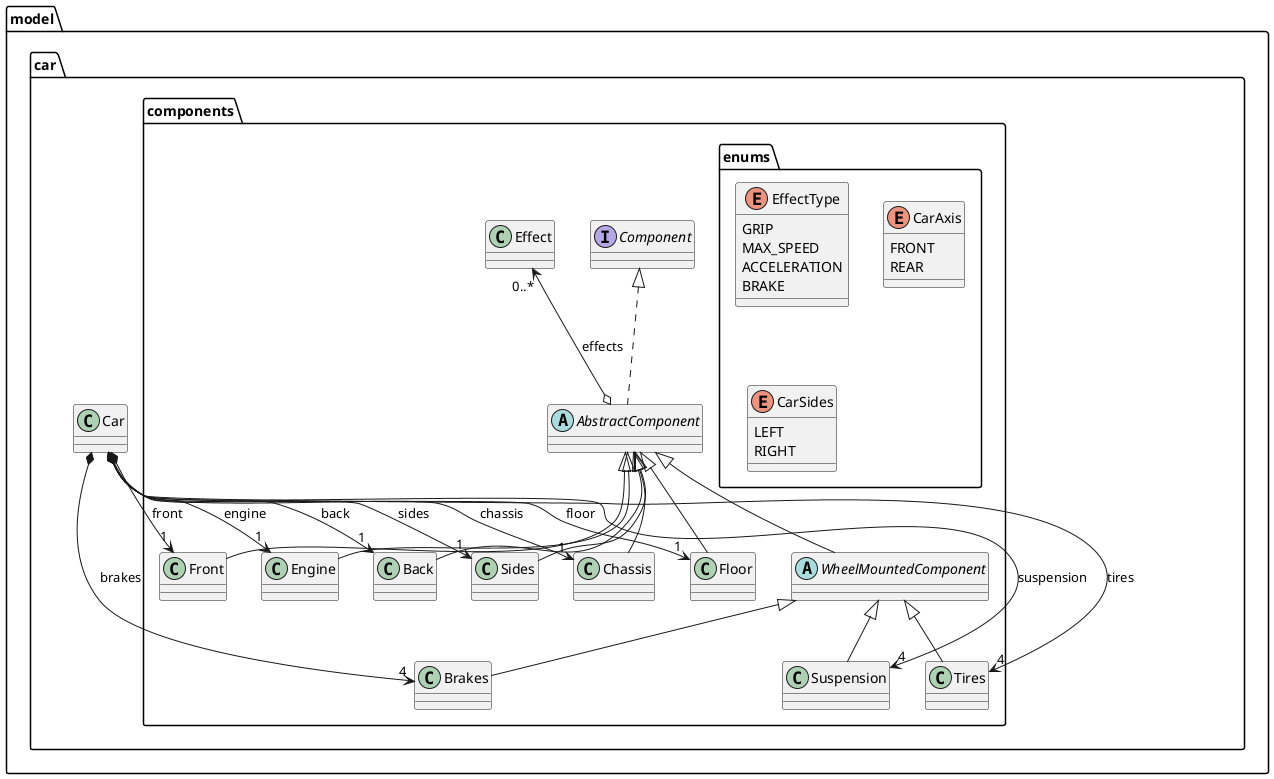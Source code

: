@startuml
package model {
    package car {
        class Car {

        }

        package components {
            package enums {
                enum EffectType {
                    GRIP
                    MAX_SPEED
                    ACCELERATION
                    BRAKE
                }

                enum CarAxis {
                    FRONT
                    REAR
                }

                enum CarSides {
                    LEFT
                    RIGHT
                }
            }

            interface Component {
            }

            abstract class AbstractComponent implements Component {

            }

            abstract class WheelMountedComponent extends AbstractComponent {

            }

            class Back extends AbstractComponent {

            }

            class Brakes extends WheelMountedComponent {

            }

            class Chassis extends AbstractComponent {

            }

            class Engine extends AbstractComponent {

            }

            class Floor extends AbstractComponent {

            }

            class Front extends AbstractComponent {

            }

            class Sides extends AbstractComponent {

            }

            class Suspension extends WheelMountedComponent {

            }

            class Tires extends WheelMountedComponent {

            }

            class Effect {

            }
        }
    }

    Car *--> "1" Back : back
    Car *--> "1" Chassis : chassis
    Car *--> "1" Engine : engine
    Car *--> "1" Floor : floor
    Car *--> "1" Front : front
    Car *--> "1" Sides : sides
    Car *--> "4" Brakes : brakes
    Car *--> "4" Suspension : suspension
    Car *--> "4" Tires : tires

    AbstractComponent o-up-> "0..*" Effect : effects
}
@enduml